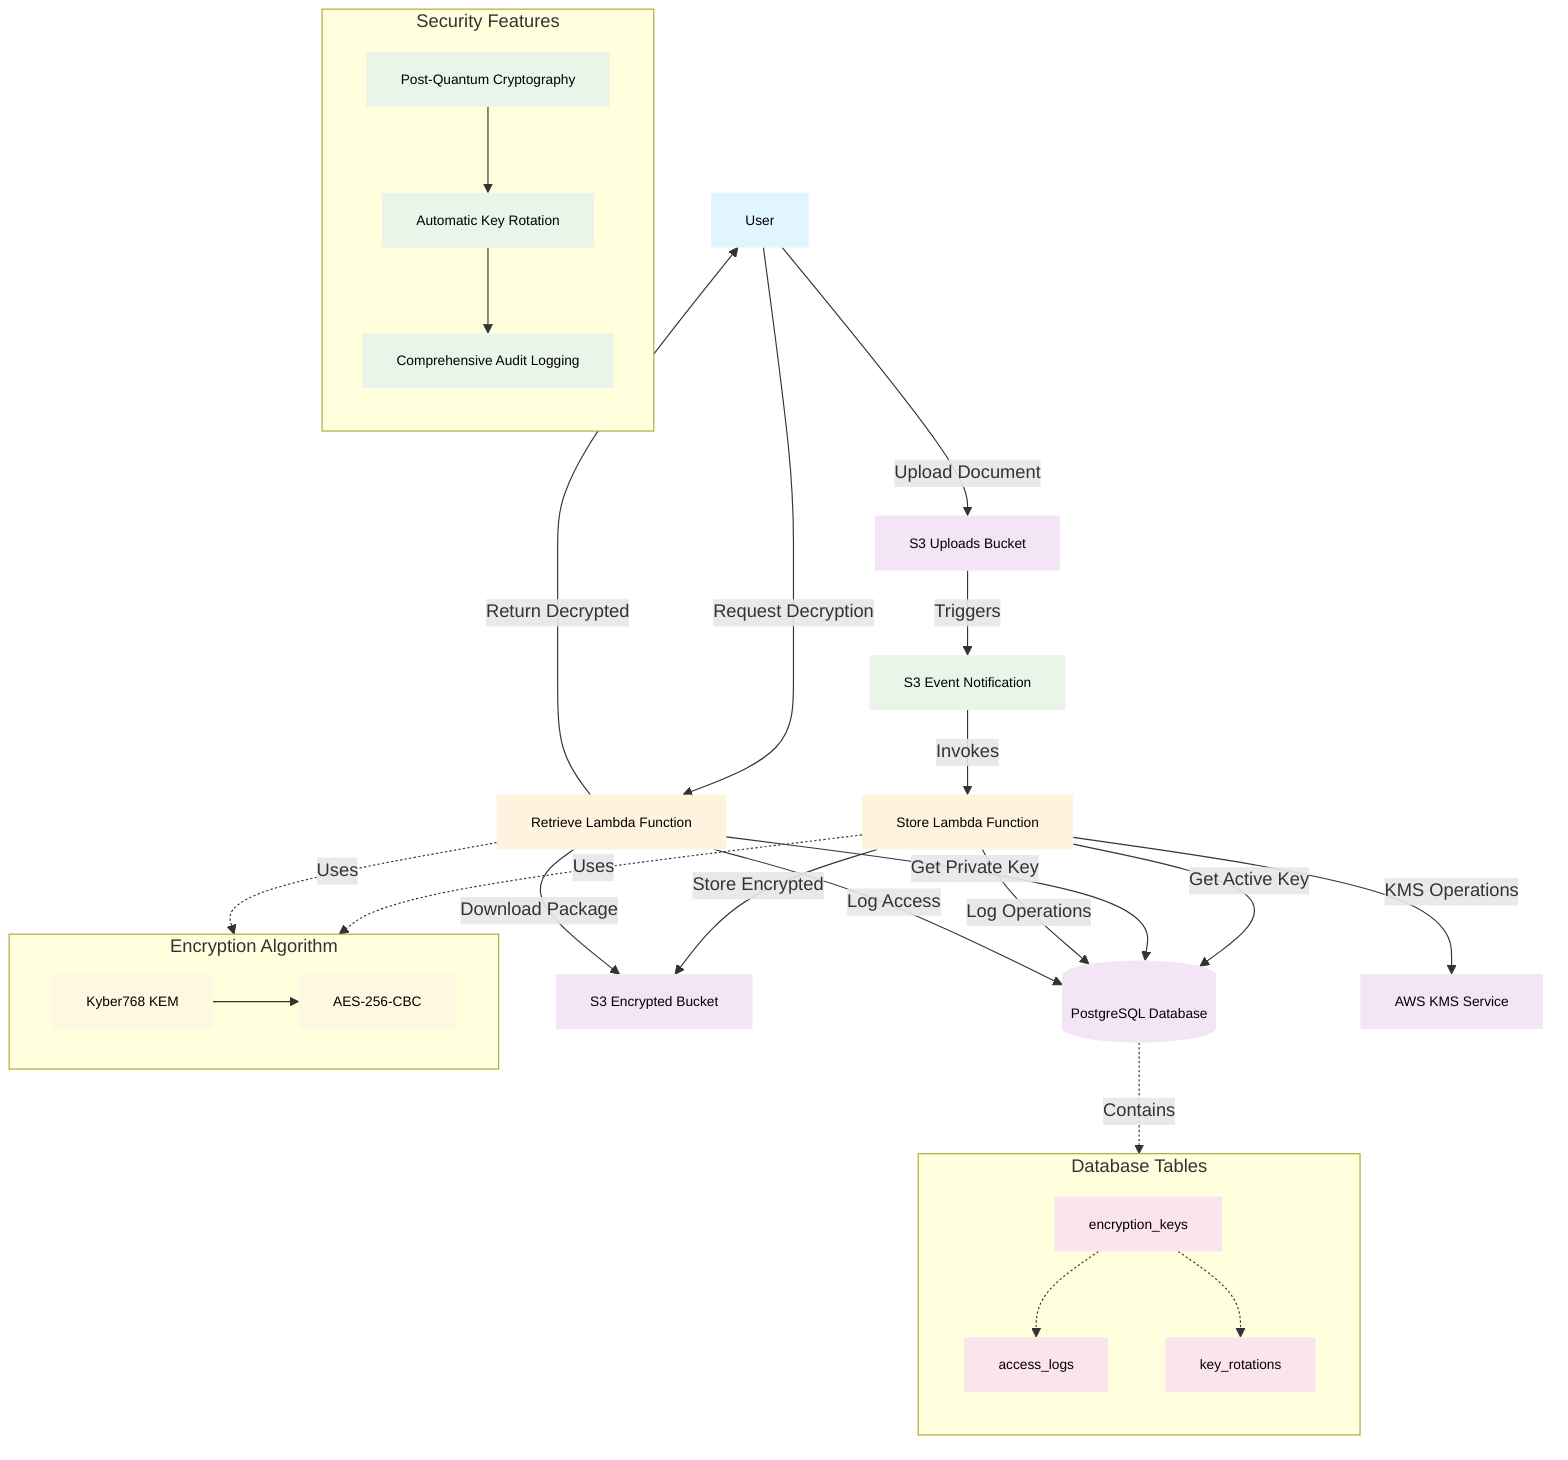 graph TB
    %% External Components
    User["User"]
    S3Upload["S3 Uploads Bucket"]
    S3Encrypted["S3 Encrypted Bucket"]

    %% Core Services
    StoreL["Store Lambda Function"]
    RetrieveL["Retrieve Lambda Function"]
    DB[("PostgreSQL Database")]
    KMS["AWS KMS Service"]

    %% Event Flow
    S3Event["S3 Event Notification"]
    
    %% User Interactions
    User -->|Upload Document| S3Upload
    User -->|Request Decryption| RetrieveL

    %% Automatic Encryption Flow
    S3Upload -->|Triggers| S3Event
    S3Event -->|Invokes| StoreL
    StoreL -->|Get Active Key| DB
    StoreL -->|KMS Operations| KMS
    StoreL -->|Store Encrypted| S3Encrypted

    %% Decryption Flow
    RetrieveL -->|Get Private Key| DB
    RetrieveL -->|Download Package| S3Encrypted
    RetrieveL -->|Return Decrypted| User

    %% Database Operations
    StoreL -->|Log Operations| DB
    RetrieveL -->|Log Access| DB
    
    %% Algorithm Details
    subgraph Algo ["Encryption Algorithm"]
        direction LR
        Kyber["Kyber768 KEM"]
        AES["AES-256-CBC"]
        Kyber --> AES
    end

    StoreL -.->|Uses| Algo
    RetrieveL -.->|Uses| Algo

    %% Database Schema
    subgraph DBSchema ["Database Tables"]
        direction TB
        EncKeys["encryption_keys"]
        AccessLogs["access_logs"]
        KeyRotations["key_rotations"]

        EncKeys -.-> AccessLogs
        EncKeys -.-> KeyRotations
    end

    DB -.->|Contains| DBSchema

    %% Security Features
    subgraph Security ["Security Features"]
        direction TB
        PQC["Post-Quantum Cryptography"]
        KeyRot["Automatic Key Rotation"]
        Audit["Comprehensive Audit Logging"]

        PQC --> KeyRot
        KeyRot --> Audit
    end
    
    %% Styling
    classDef userClass fill:#e1f5fe,stroke:none,font-size:12px,color:#000
    classDef lambdaClass fill:#fff3e0,stroke:none,font-size:12px,color:#000
    classDef storageClass fill:#f3e5f5,stroke:none,font-size:12px,color:#000
    classDef eventClass fill:#e8f5e8,stroke:none,font-size:12px,color:#000
    classDef algorithmClass fill:#fff8e1,stroke:none,font-size:12px,color:#000
    classDef dbClass fill:#fce4ec,stroke:none,font-size:12px,color:#000

    class User userClass
    class StoreL,RetrieveL lambdaClass
    class S3Upload,S3Encrypted storageClass
    class DB,KMS storageClass
    class S3Event eventClass
    class Kyber,AES algorithmClass
    class EncKeys,AccessLogs,KeyRotations dbClass
    class PQC,KeyRot,Audit eventClass